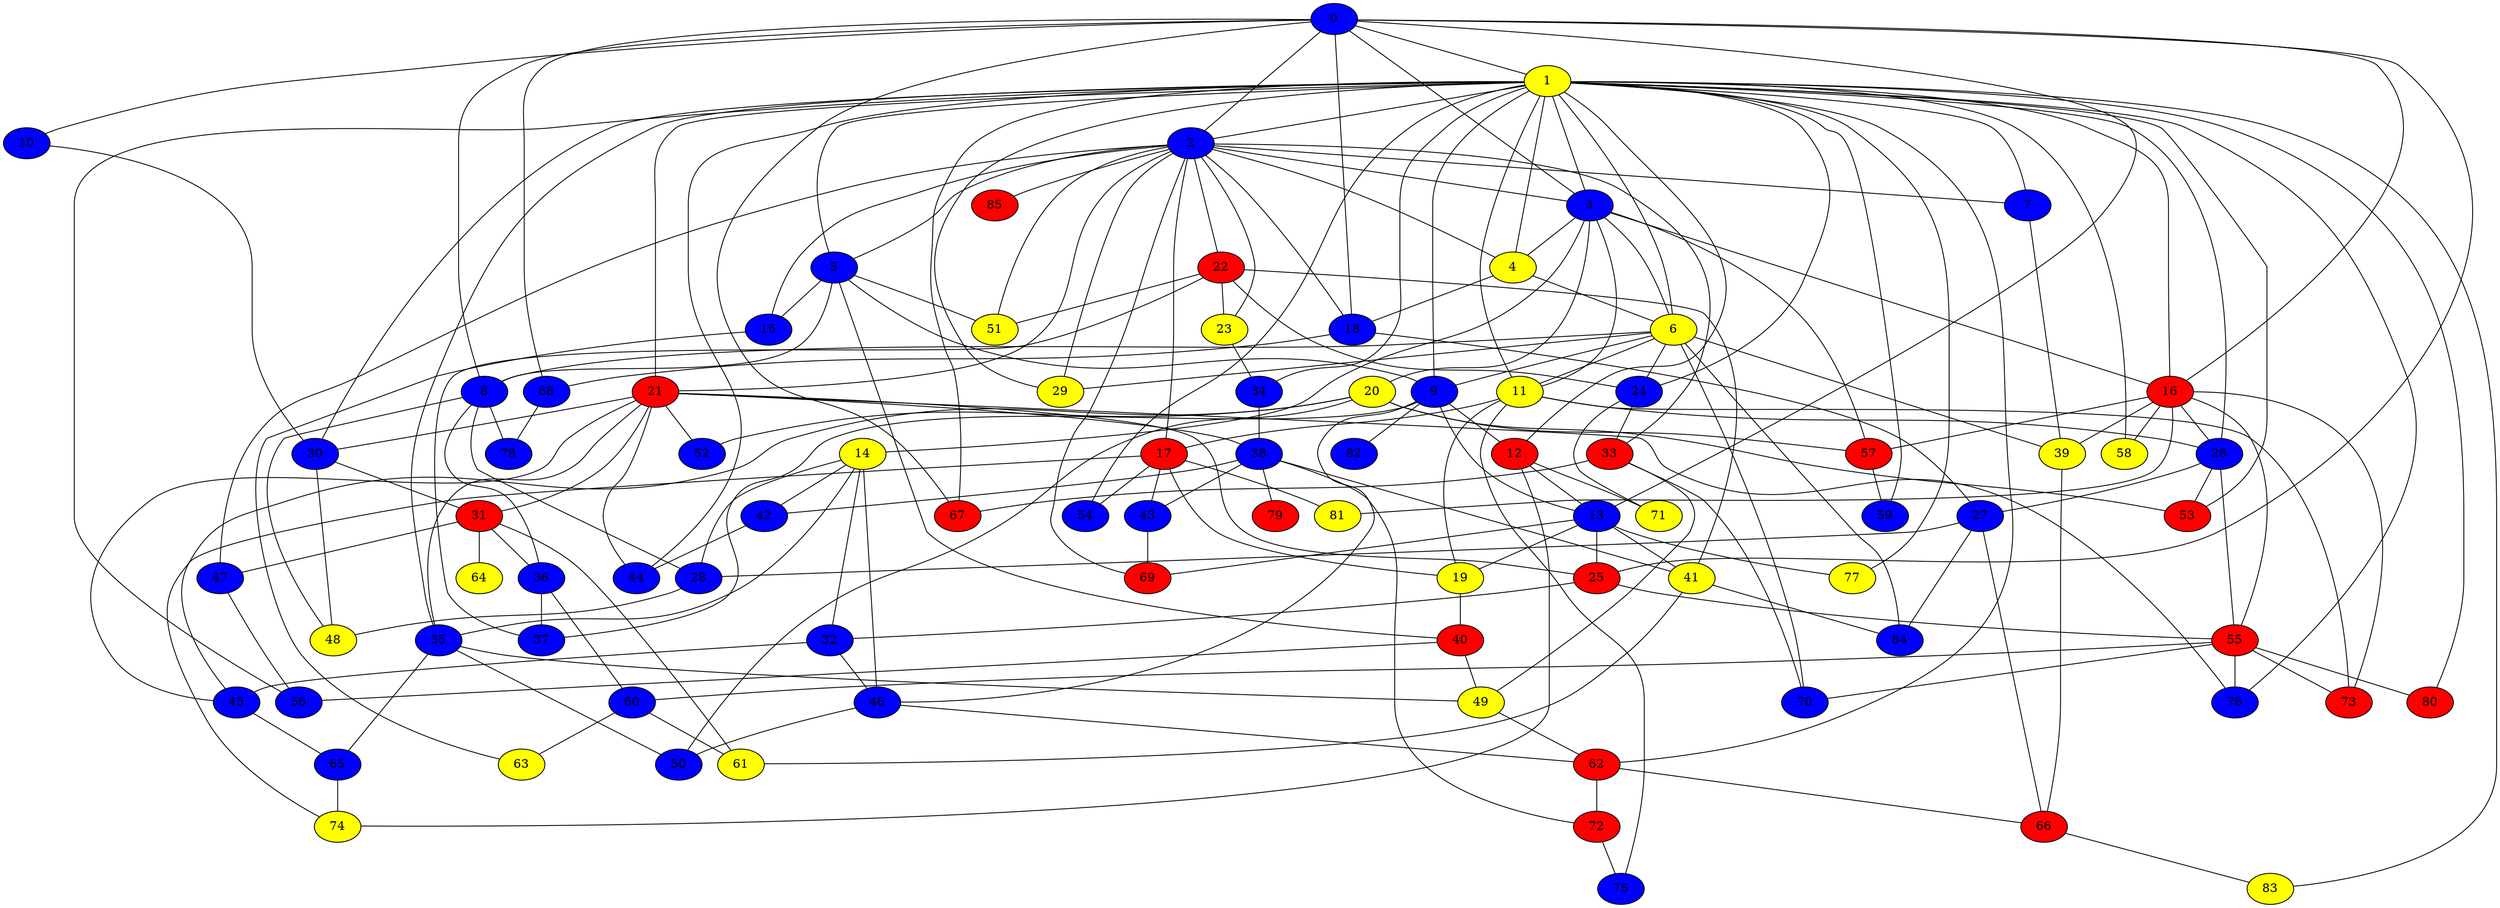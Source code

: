 graph {
0 [style = filled fillcolor = blue];
1 [style = filled fillcolor = yellow];
2 [style = filled fillcolor = blue];
3 [style = filled fillcolor = blue];
4 [style = filled fillcolor = yellow];
5 [style = filled fillcolor = blue];
6 [style = filled fillcolor = yellow];
7 [style = filled fillcolor = blue];
8 [style = filled fillcolor = blue];
9 [style = filled fillcolor = blue];
10 [style = filled fillcolor = blue];
11 [style = filled fillcolor = yellow];
12 [style = filled fillcolor = red];
13 [style = filled fillcolor = blue];
14 [style = filled fillcolor = yellow];
15 [style = filled fillcolor = blue];
16 [style = filled fillcolor = red];
17 [style = filled fillcolor = red];
18 [style = filled fillcolor = blue];
19 [style = filled fillcolor = yellow];
20 [style = filled fillcolor = yellow];
21 [style = filled fillcolor = red];
22 [style = filled fillcolor = red];
23 [style = filled fillcolor = yellow];
24 [style = filled fillcolor = blue];
25 [style = filled fillcolor = red];
26 [style = filled fillcolor = blue];
27 [style = filled fillcolor = blue];
28 [style = filled fillcolor = blue];
29 [style = filled fillcolor = yellow];
30 [style = filled fillcolor = blue];
31 [style = filled fillcolor = red];
32 [style = filled fillcolor = blue];
33 [style = filled fillcolor = red];
34 [style = filled fillcolor = blue];
35 [style = filled fillcolor = blue];
36 [style = filled fillcolor = blue];
37 [style = filled fillcolor = blue];
38 [style = filled fillcolor = blue];
39 [style = filled fillcolor = yellow];
40 [style = filled fillcolor = red];
41 [style = filled fillcolor = yellow];
42 [style = filled fillcolor = blue];
43 [style = filled fillcolor = blue];
44 [style = filled fillcolor = blue];
45 [style = filled fillcolor = blue];
46 [style = filled fillcolor = blue];
47 [style = filled fillcolor = blue];
48 [style = filled fillcolor = yellow];
49 [style = filled fillcolor = yellow];
50 [style = filled fillcolor = blue];
51 [style = filled fillcolor = yellow];
52 [style = filled fillcolor = blue];
53 [style = filled fillcolor = red];
54 [style = filled fillcolor = blue];
55 [style = filled fillcolor = red];
56 [style = filled fillcolor = blue];
57 [style = filled fillcolor = red];
58 [style = filled fillcolor = yellow];
59 [style = filled fillcolor = blue];
60 [style = filled fillcolor = blue];
61 [style = filled fillcolor = yellow];
62 [style = filled fillcolor = red];
63 [style = filled fillcolor = yellow];
64 [style = filled fillcolor = yellow];
65 [style = filled fillcolor = blue];
66 [style = filled fillcolor = red];
67 [style = filled fillcolor = red];
68 [style = filled fillcolor = blue];
69 [style = filled fillcolor = red];
70 [style = filled fillcolor = blue];
71 [style = filled fillcolor = yellow];
72 [style = filled fillcolor = red];
73 [style = filled fillcolor = red];
74 [style = filled fillcolor = yellow];
75 [style = filled fillcolor = blue];
76 [style = filled fillcolor = blue];
77 [style = filled fillcolor = yellow];
78 [style = filled fillcolor = blue];
79 [style = filled fillcolor = red];
80 [style = filled fillcolor = red];
81 [style = filled fillcolor = yellow];
82 [style = filled fillcolor = blue];
83 [style = filled fillcolor = yellow];
84 [style = filled fillcolor = blue];
85 [style = filled fillcolor = red];
0 -- 8;
0 -- 3;
0 -- 2;
0 -- 1;
0 -- 10;
0 -- 13;
0 -- 16;
0 -- 18;
0 -- 25;
0 -- 67;
0 -- 68;
1 -- 2;
1 -- 3;
1 -- 4;
1 -- 5;
1 -- 6;
1 -- 7;
1 -- 9;
1 -- 11;
1 -- 12;
1 -- 16;
1 -- 21;
1 -- 24;
1 -- 26;
1 -- 29;
1 -- 30;
1 -- 34;
1 -- 35;
1 -- 44;
1 -- 53;
1 -- 54;
1 -- 56;
1 -- 58;
1 -- 59;
1 -- 62;
1 -- 67;
1 -- 76;
1 -- 77;
1 -- 80;
1 -- 83;
2 -- 3;
2 -- 4;
2 -- 5;
2 -- 7;
2 -- 15;
2 -- 17;
2 -- 18;
2 -- 21;
2 -- 22;
2 -- 23;
2 -- 29;
2 -- 33;
2 -- 47;
2 -- 51;
2 -- 69;
2 -- 85;
3 -- 4;
3 -- 6;
3 -- 11;
3 -- 14;
3 -- 16;
3 -- 20;
3 -- 57;
4 -- 6;
4 -- 18;
5 -- 8;
5 -- 9;
5 -- 15;
5 -- 40;
5 -- 51;
6 -- 8;
6 -- 9;
6 -- 11;
6 -- 24;
6 -- 29;
6 -- 39;
6 -- 70;
6 -- 84;
7 -- 39;
8 -- 28;
8 -- 36;
8 -- 48;
8 -- 78;
9 -- 12;
9 -- 13;
9 -- 37;
9 -- 46;
9 -- 82;
10 -- 30;
11 -- 17;
11 -- 19;
11 -- 26;
11 -- 73;
11 -- 75;
12 -- 13;
12 -- 71;
12 -- 74;
13 -- 19;
13 -- 25;
13 -- 41;
13 -- 69;
13 -- 77;
14 -- 28;
14 -- 32;
14 -- 35;
14 -- 42;
14 -- 46;
15 -- 63;
16 -- 26;
16 -- 39;
16 -- 55;
16 -- 57;
16 -- 58;
16 -- 73;
16 -- 81;
17 -- 19;
17 -- 43;
17 -- 54;
17 -- 74;
17 -- 81;
18 -- 27;
18 -- 68;
19 -- 40;
20 -- 45;
20 -- 50;
20 -- 52;
20 -- 53;
20 -- 57;
21 -- 25;
21 -- 30;
21 -- 31;
21 -- 35;
21 -- 38;
21 -- 44;
21 -- 45;
21 -- 52;
21 -- 76;
22 -- 23;
22 -- 24;
22 -- 37;
22 -- 41;
22 -- 51;
23 -- 34;
24 -- 33;
24 -- 71;
25 -- 32;
25 -- 55;
26 -- 27;
26 -- 53;
26 -- 55;
27 -- 28;
27 -- 66;
27 -- 84;
28 -- 48;
30 -- 31;
30 -- 48;
31 -- 36;
31 -- 47;
31 -- 61;
31 -- 64;
32 -- 45;
32 -- 46;
33 -- 49;
33 -- 67;
33 -- 70;
34 -- 38;
35 -- 49;
35 -- 50;
35 -- 65;
36 -- 37;
36 -- 60;
38 -- 41;
38 -- 42;
38 -- 43;
38 -- 72;
38 -- 79;
39 -- 66;
40 -- 49;
40 -- 56;
41 -- 61;
41 -- 84;
42 -- 44;
43 -- 69;
45 -- 65;
46 -- 50;
46 -- 62;
47 -- 56;
49 -- 62;
55 -- 60;
55 -- 70;
55 -- 73;
55 -- 76;
55 -- 80;
57 -- 59;
60 -- 61;
60 -- 63;
62 -- 66;
62 -- 72;
65 -- 74;
66 -- 83;
68 -- 78;
72 -- 75;
}
